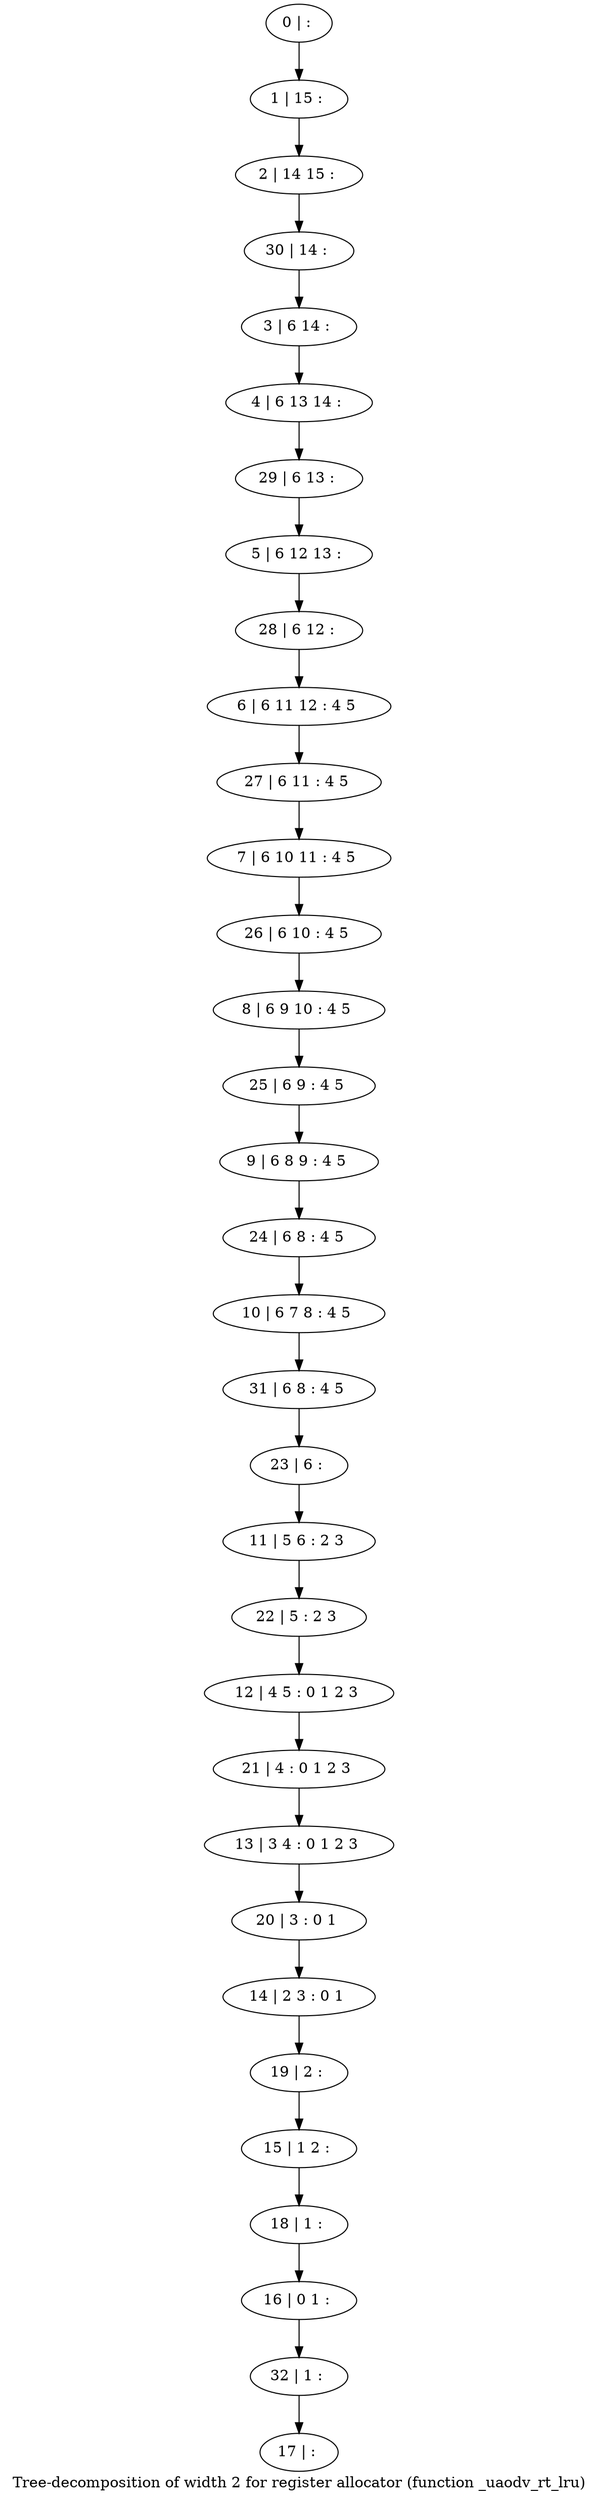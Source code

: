 digraph G {
graph [label="Tree-decomposition of width 2 for register allocator (function _uaodv_rt_lru)"]
0[label="0 | : "];
1[label="1 | 15 : "];
2[label="2 | 14 15 : "];
3[label="3 | 6 14 : "];
4[label="4 | 6 13 14 : "];
5[label="5 | 6 12 13 : "];
6[label="6 | 6 11 12 : 4 5 "];
7[label="7 | 6 10 11 : 4 5 "];
8[label="8 | 6 9 10 : 4 5 "];
9[label="9 | 6 8 9 : 4 5 "];
10[label="10 | 6 7 8 : 4 5 "];
11[label="11 | 5 6 : 2 3 "];
12[label="12 | 4 5 : 0 1 2 3 "];
13[label="13 | 3 4 : 0 1 2 3 "];
14[label="14 | 2 3 : 0 1 "];
15[label="15 | 1 2 : "];
16[label="16 | 0 1 : "];
17[label="17 | : "];
18[label="18 | 1 : "];
19[label="19 | 2 : "];
20[label="20 | 3 : 0 1 "];
21[label="21 | 4 : 0 1 2 3 "];
22[label="22 | 5 : 2 3 "];
23[label="23 | 6 : "];
24[label="24 | 6 8 : 4 5 "];
25[label="25 | 6 9 : 4 5 "];
26[label="26 | 6 10 : 4 5 "];
27[label="27 | 6 11 : 4 5 "];
28[label="28 | 6 12 : "];
29[label="29 | 6 13 : "];
30[label="30 | 14 : "];
31[label="31 | 6 8 : 4 5 "];
32[label="32 | 1 : "];
0->1 ;
1->2 ;
3->4 ;
18->16 ;
15->18 ;
19->15 ;
14->19 ;
20->14 ;
13->20 ;
21->13 ;
12->21 ;
22->12 ;
11->22 ;
23->11 ;
24->10 ;
9->24 ;
25->9 ;
8->25 ;
26->8 ;
7->26 ;
27->7 ;
6->27 ;
28->6 ;
5->28 ;
29->5 ;
4->29 ;
30->3 ;
2->30 ;
31->23 ;
10->31 ;
32->17 ;
16->32 ;
}

